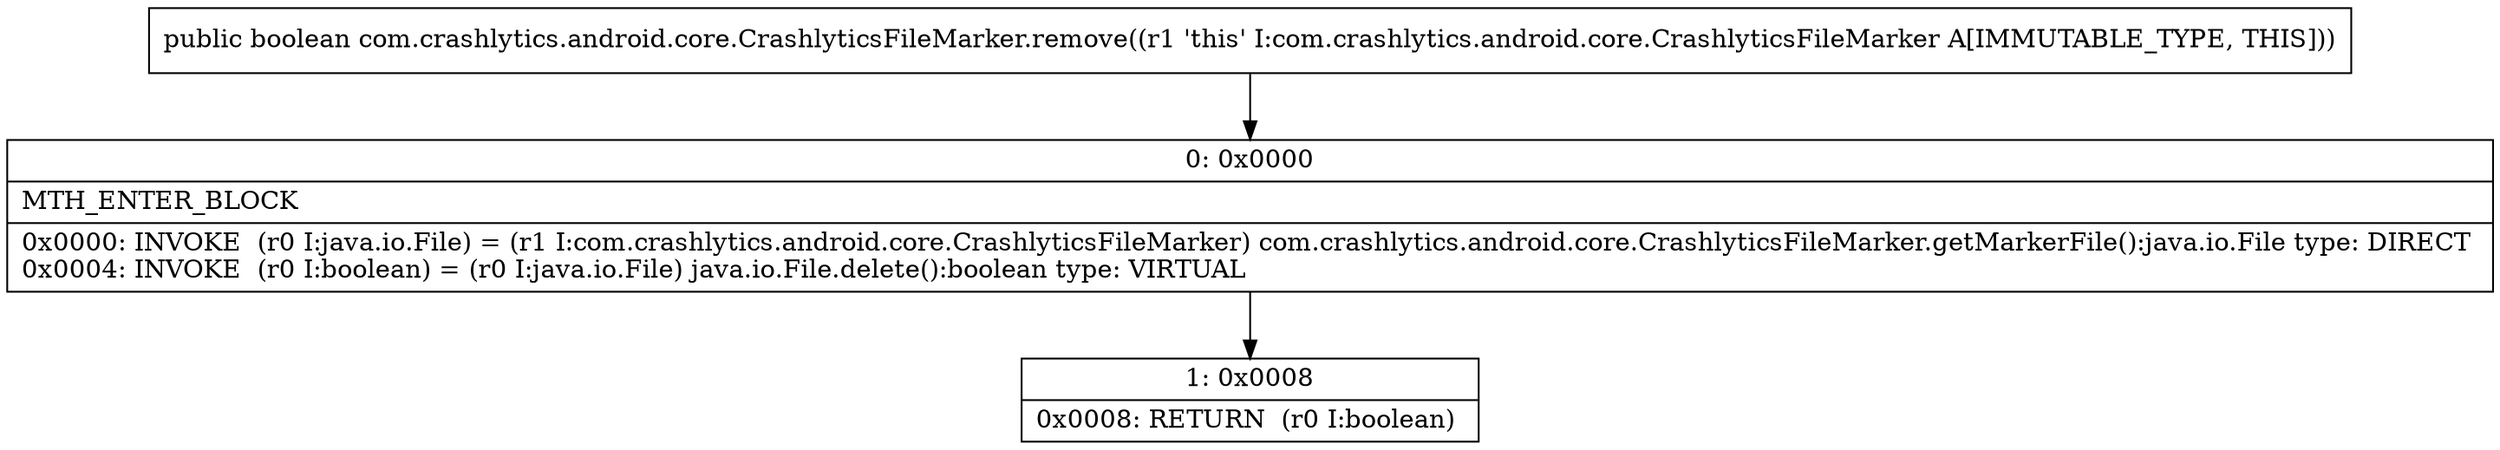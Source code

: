 digraph "CFG forcom.crashlytics.android.core.CrashlyticsFileMarker.remove()Z" {
Node_0 [shape=record,label="{0\:\ 0x0000|MTH_ENTER_BLOCK\l|0x0000: INVOKE  (r0 I:java.io.File) = (r1 I:com.crashlytics.android.core.CrashlyticsFileMarker) com.crashlytics.android.core.CrashlyticsFileMarker.getMarkerFile():java.io.File type: DIRECT \l0x0004: INVOKE  (r0 I:boolean) = (r0 I:java.io.File) java.io.File.delete():boolean type: VIRTUAL \l}"];
Node_1 [shape=record,label="{1\:\ 0x0008|0x0008: RETURN  (r0 I:boolean) \l}"];
MethodNode[shape=record,label="{public boolean com.crashlytics.android.core.CrashlyticsFileMarker.remove((r1 'this' I:com.crashlytics.android.core.CrashlyticsFileMarker A[IMMUTABLE_TYPE, THIS])) }"];
MethodNode -> Node_0;
Node_0 -> Node_1;
}

